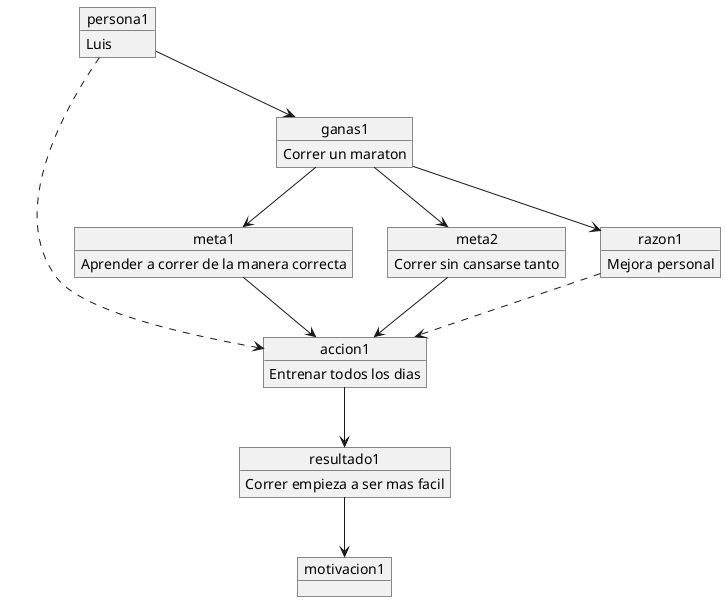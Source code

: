 @startuml Motivacion para corrrer un maraton

object persona1 {
    Luis
}

object meta1 {
    Aprender a correr de la manera correcta
}

object meta2 {
    Correr sin cansarse tanto
}

object accion1 {
    Entrenar todos los dias
}

object ganas1 {
    Correr un maraton
}

object razon1 {
    Mejora personal
}

object resultado1 {
    Correr empieza a ser mas facil
}

object motivacion1 {
}

persona1 --> ganas1 
ganas1 --> meta1  
ganas1 --> meta2 
ganas1 --> razon1  
persona1 -[dashed]-> accion1
accion1 --> resultado1 
resultado1 --> motivacion1 
meta1 --> accion1 
meta2 --> accion1
razon1 -[dashed]-> accion1

@enduml